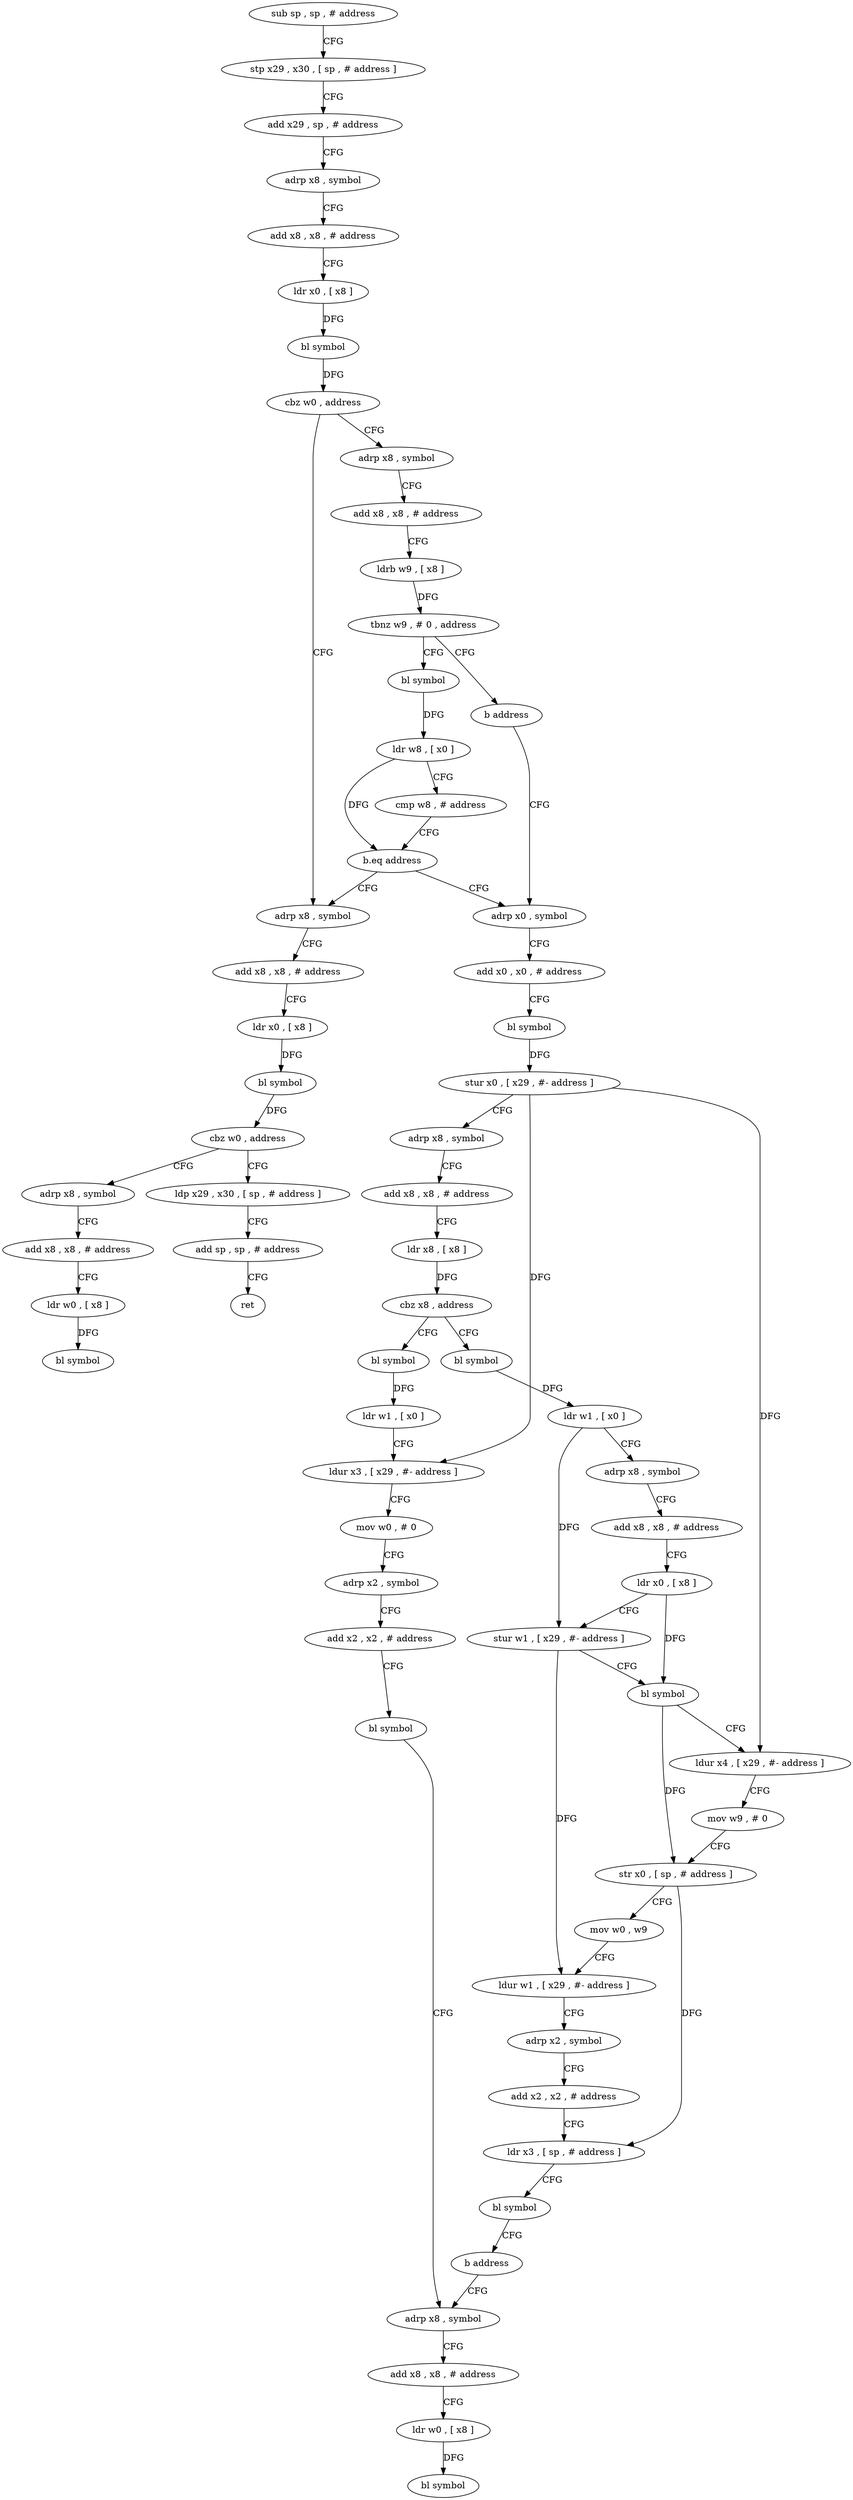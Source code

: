 digraph "func" {
"4203684" [label = "sub sp , sp , # address" ]
"4203688" [label = "stp x29 , x30 , [ sp , # address ]" ]
"4203692" [label = "add x29 , sp , # address" ]
"4203696" [label = "adrp x8 , symbol" ]
"4203700" [label = "add x8 , x8 , # address" ]
"4203704" [label = "ldr x0 , [ x8 ]" ]
"4203708" [label = "bl symbol" ]
"4203712" [label = "cbz w0 , address" ]
"4203896" [label = "adrp x8 , symbol" ]
"4203716" [label = "adrp x8 , symbol" ]
"4203900" [label = "add x8 , x8 , # address" ]
"4203904" [label = "ldr x0 , [ x8 ]" ]
"4203908" [label = "bl symbol" ]
"4203912" [label = "cbz w0 , address" ]
"4203932" [label = "ldp x29 , x30 , [ sp , # address ]" ]
"4203916" [label = "adrp x8 , symbol" ]
"4203720" [label = "add x8 , x8 , # address" ]
"4203724" [label = "ldrb w9 , [ x8 ]" ]
"4203728" [label = "tbnz w9 , # 0 , address" ]
"4203736" [label = "bl symbol" ]
"4203732" [label = "b address" ]
"4203936" [label = "add sp , sp , # address" ]
"4203940" [label = "ret" ]
"4203920" [label = "add x8 , x8 , # address" ]
"4203924" [label = "ldr w0 , [ x8 ]" ]
"4203928" [label = "bl symbol" ]
"4203740" [label = "ldr w8 , [ x0 ]" ]
"4203744" [label = "cmp w8 , # address" ]
"4203748" [label = "b.eq address" ]
"4203752" [label = "adrp x0 , symbol" ]
"4203756" [label = "add x0 , x0 , # address" ]
"4203760" [label = "bl symbol" ]
"4203764" [label = "stur x0 , [ x29 , #- address ]" ]
"4203768" [label = "adrp x8 , symbol" ]
"4203772" [label = "add x8 , x8 , # address" ]
"4203776" [label = "ldr x8 , [ x8 ]" ]
"4203780" [label = "cbz x8 , address" ]
"4203852" [label = "bl symbol" ]
"4203784" [label = "bl symbol" ]
"4203856" [label = "ldr w1 , [ x0 ]" ]
"4203860" [label = "ldur x3 , [ x29 , #- address ]" ]
"4203864" [label = "mov w0 , # 0" ]
"4203868" [label = "adrp x2 , symbol" ]
"4203872" [label = "add x2 , x2 , # address" ]
"4203876" [label = "bl symbol" ]
"4203880" [label = "adrp x8 , symbol" ]
"4203788" [label = "ldr w1 , [ x0 ]" ]
"4203792" [label = "adrp x8 , symbol" ]
"4203796" [label = "add x8 , x8 , # address" ]
"4203800" [label = "ldr x0 , [ x8 ]" ]
"4203804" [label = "stur w1 , [ x29 , #- address ]" ]
"4203808" [label = "bl symbol" ]
"4203812" [label = "ldur x4 , [ x29 , #- address ]" ]
"4203816" [label = "mov w9 , # 0" ]
"4203820" [label = "str x0 , [ sp , # address ]" ]
"4203824" [label = "mov w0 , w9" ]
"4203828" [label = "ldur w1 , [ x29 , #- address ]" ]
"4203832" [label = "adrp x2 , symbol" ]
"4203836" [label = "add x2 , x2 , # address" ]
"4203840" [label = "ldr x3 , [ sp , # address ]" ]
"4203844" [label = "bl symbol" ]
"4203848" [label = "b address" ]
"4203884" [label = "add x8 , x8 , # address" ]
"4203888" [label = "ldr w0 , [ x8 ]" ]
"4203892" [label = "bl symbol" ]
"4203684" -> "4203688" [ label = "CFG" ]
"4203688" -> "4203692" [ label = "CFG" ]
"4203692" -> "4203696" [ label = "CFG" ]
"4203696" -> "4203700" [ label = "CFG" ]
"4203700" -> "4203704" [ label = "CFG" ]
"4203704" -> "4203708" [ label = "DFG" ]
"4203708" -> "4203712" [ label = "DFG" ]
"4203712" -> "4203896" [ label = "CFG" ]
"4203712" -> "4203716" [ label = "CFG" ]
"4203896" -> "4203900" [ label = "CFG" ]
"4203716" -> "4203720" [ label = "CFG" ]
"4203900" -> "4203904" [ label = "CFG" ]
"4203904" -> "4203908" [ label = "DFG" ]
"4203908" -> "4203912" [ label = "DFG" ]
"4203912" -> "4203932" [ label = "CFG" ]
"4203912" -> "4203916" [ label = "CFG" ]
"4203932" -> "4203936" [ label = "CFG" ]
"4203916" -> "4203920" [ label = "CFG" ]
"4203720" -> "4203724" [ label = "CFG" ]
"4203724" -> "4203728" [ label = "DFG" ]
"4203728" -> "4203736" [ label = "CFG" ]
"4203728" -> "4203732" [ label = "CFG" ]
"4203736" -> "4203740" [ label = "DFG" ]
"4203732" -> "4203752" [ label = "CFG" ]
"4203936" -> "4203940" [ label = "CFG" ]
"4203920" -> "4203924" [ label = "CFG" ]
"4203924" -> "4203928" [ label = "DFG" ]
"4203740" -> "4203744" [ label = "CFG" ]
"4203740" -> "4203748" [ label = "DFG" ]
"4203744" -> "4203748" [ label = "CFG" ]
"4203748" -> "4203896" [ label = "CFG" ]
"4203748" -> "4203752" [ label = "CFG" ]
"4203752" -> "4203756" [ label = "CFG" ]
"4203756" -> "4203760" [ label = "CFG" ]
"4203760" -> "4203764" [ label = "DFG" ]
"4203764" -> "4203768" [ label = "CFG" ]
"4203764" -> "4203860" [ label = "DFG" ]
"4203764" -> "4203812" [ label = "DFG" ]
"4203768" -> "4203772" [ label = "CFG" ]
"4203772" -> "4203776" [ label = "CFG" ]
"4203776" -> "4203780" [ label = "DFG" ]
"4203780" -> "4203852" [ label = "CFG" ]
"4203780" -> "4203784" [ label = "CFG" ]
"4203852" -> "4203856" [ label = "DFG" ]
"4203784" -> "4203788" [ label = "DFG" ]
"4203856" -> "4203860" [ label = "CFG" ]
"4203860" -> "4203864" [ label = "CFG" ]
"4203864" -> "4203868" [ label = "CFG" ]
"4203868" -> "4203872" [ label = "CFG" ]
"4203872" -> "4203876" [ label = "CFG" ]
"4203876" -> "4203880" [ label = "CFG" ]
"4203880" -> "4203884" [ label = "CFG" ]
"4203788" -> "4203792" [ label = "CFG" ]
"4203788" -> "4203804" [ label = "DFG" ]
"4203792" -> "4203796" [ label = "CFG" ]
"4203796" -> "4203800" [ label = "CFG" ]
"4203800" -> "4203804" [ label = "CFG" ]
"4203800" -> "4203808" [ label = "DFG" ]
"4203804" -> "4203808" [ label = "CFG" ]
"4203804" -> "4203828" [ label = "DFG" ]
"4203808" -> "4203812" [ label = "CFG" ]
"4203808" -> "4203820" [ label = "DFG" ]
"4203812" -> "4203816" [ label = "CFG" ]
"4203816" -> "4203820" [ label = "CFG" ]
"4203820" -> "4203824" [ label = "CFG" ]
"4203820" -> "4203840" [ label = "DFG" ]
"4203824" -> "4203828" [ label = "CFG" ]
"4203828" -> "4203832" [ label = "CFG" ]
"4203832" -> "4203836" [ label = "CFG" ]
"4203836" -> "4203840" [ label = "CFG" ]
"4203840" -> "4203844" [ label = "CFG" ]
"4203844" -> "4203848" [ label = "CFG" ]
"4203848" -> "4203880" [ label = "CFG" ]
"4203884" -> "4203888" [ label = "CFG" ]
"4203888" -> "4203892" [ label = "DFG" ]
}
